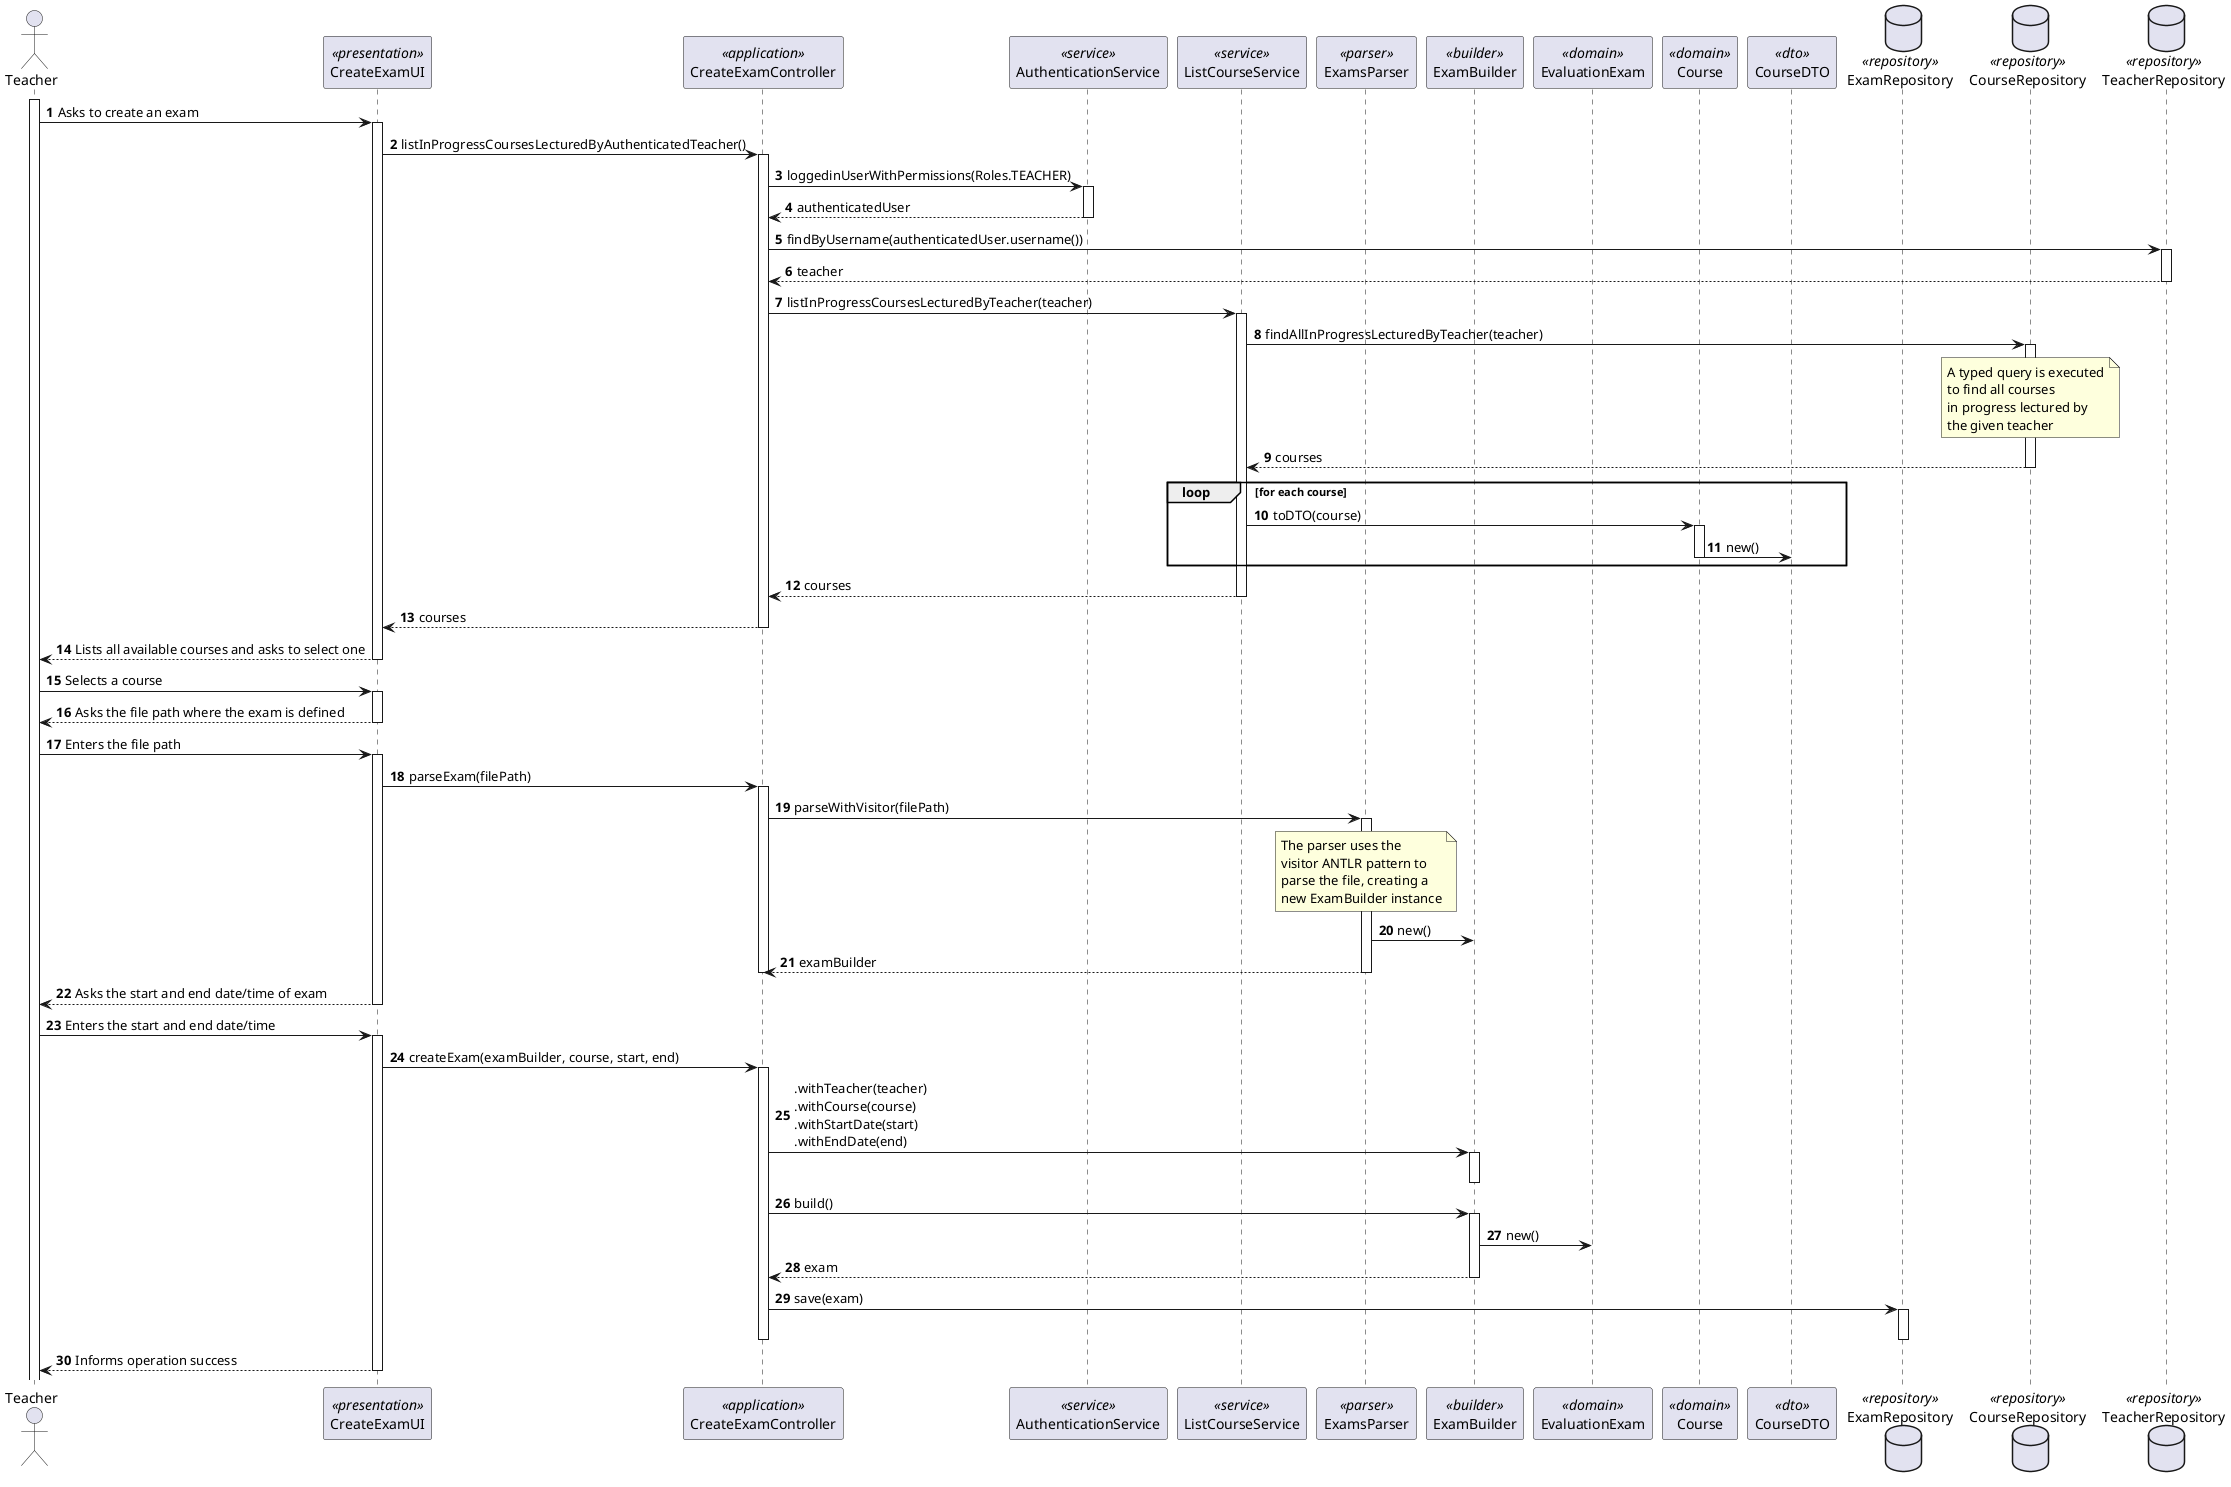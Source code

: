 @startuml US2001_SD
autonumber

actor "Teacher" as teacher

participant "CreateExamUI" as ui <<presentation>>
participant "CreateExamController" as controller <<application>>
participant "AuthenticationService" as auth <<service>>
participant "ListCourseService" as lcservice <<service>>
participant "ExamsParser" as parser <<parser>>
participant "ExamBuilder" as builder <<builder>>
participant "EvaluationExam" as exam <<domain>>
participant "Course" as course <<domain>>
participant "CourseDTO" as coursedto <<dto>>

database ExamRepository as examrepo <<repository>>
database CourseRepository as courserepo <<repository>>
database TeacherRepository as teacherrepo <<repository>>

activate teacher
teacher -> ui : Asks to create an exam

activate ui
ui -> controller : listInProgressCoursesLecturedByAuthenticatedTeacher()

activate controller
controller -> auth : loggedinUserWithPermissions(Roles.TEACHER)

activate auth
auth --> controller : authenticatedUser
deactivate auth

controller -> teacherrepo : findByUsername(authenticatedUser.username())

activate teacherrepo
teacherrepo --> controller : teacher
deactivate teacherrepo

controller -> lcservice : listInProgressCoursesLecturedByTeacher(teacher)

activate lcservice
lcservice -> courserepo : findAllInProgressLecturedByTeacher(teacher)

activate courserepo
note over courserepo
A typed query is executed
to find all courses
in progress lectured by
the given teacher
end note
courserepo --> lcservice : courses
deactivate courserepo

loop for each course
  lcservice -> course : toDTO(course)

  activate course
  course -> coursedto : new()
  deactivate course
end loop

lcservice --> controller : courses
deactivate lcservice

controller --> ui : courses
deactivate controller

ui --> teacher : Lists all available courses and asks to select one
deactivate ui

teacher -> ui : Selects a course

activate ui
ui --> teacher : Asks the file path where the exam is defined
deactivate ui

teacher -> ui : Enters the file path

activate ui
ui -> controller : parseExam(filePath)

activate controller
controller -> parser : parseWithVisitor(filePath)

activate parser
note over parser
The parser uses the
visitor ANTLR pattern to
parse the file, creating a
new ExamBuilder instance
end note
parser -> builder : new()
parser --> controller : examBuilder
deactivate parser

deactivate controller

ui --> teacher : Asks the start and end date/time of exam
deactivate ui

teacher -> ui : Enters the start and end date/time

activate ui
ui -> controller : createExam(examBuilder, course, start, end)

activate controller
controller -> builder : .withTeacher(teacher)\n.withCourse(course)\n.withStartDate(start)\n.withEndDate(end)
activate builder
deactivate builder

controller -> builder : build()

activate builder
builder -> exam : new()
builder --> controller : exam
deactivate builder

controller -> examrepo : save(exam)
activate examrepo
deactivate examrepo

deactivate controller

ui --> teacher : Informs operation success

deactivate ui

@enduml
